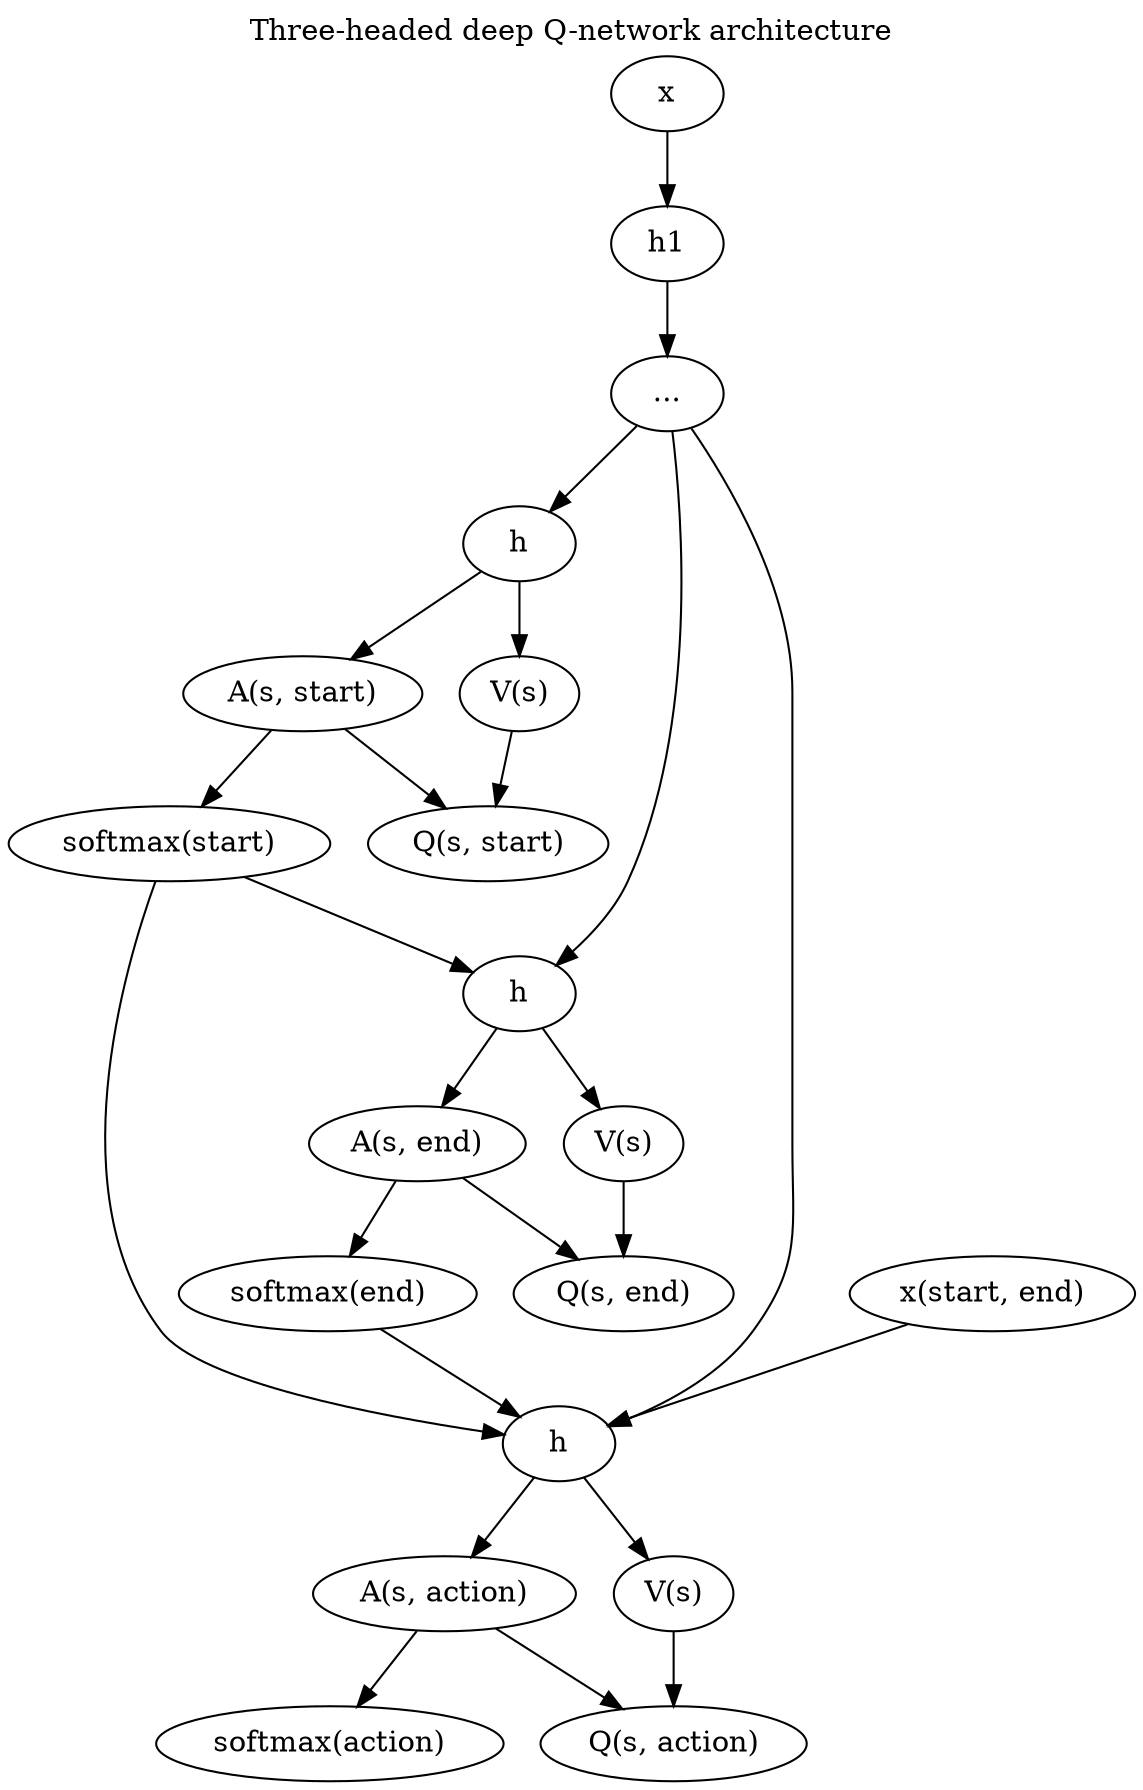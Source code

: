 digraph "ann_singlehead" { 
    // Label properies 
    graph [dpi = 300];
    label = "Three-headed deep Q-network architecture"
    labelloc = "top"
    
    // Make graph vertical 
    //rankdir = "LR"

    // Defining nodes
    input [label = "x"]
    hidden1 [label = "h1"]
    hidden2 [label = "..."]
    hidden_start [label = "h"]
    hidden_end [label = "h"]
    hidden_action [label = "h"]
    
    A_start [label = "A(s, start)"]
    V_start [label = "V(s)"]
    softmax_start [label = "softmax(start)"]
    Q_start [label = "Q(s, start)"]

    A_end [label = "A(s, end)"]
    V_end [label = "V(s)"]
    softmax_end [label = "softmax(end)"]
    Q_end [label = "Q(s, end)"]

    X_state [label = "x(start, end)"]
    A_action [label = "A(s, action)"]
    V_action [label = "V(s)"]
    softmax_action [label = "softmax(action)"]
    Q_action [label = "Q(s, action)"]

    // Definition of connections
    input -> hidden1
    hidden1 -> hidden2 

    hidden2 -> hidden_start
    hidden_start -> A_start
    hidden_start -> V_start
    A_start -> softmax_start
    A_start -> Q_start
    V_start -> Q_start

    hidden2 -> hidden_end
    hidden_end -> A_end
    hidden_end -> V_end
    A_end -> softmax_end
    A_end -> Q_end
    V_end -> Q_end

    softmax_start -> hidden_end

    hidden2 -> hidden_action
    X_state -> hidden_action
    hidden_action -> A_action
    hidden_action -> V_action
    A_action -> softmax_action
    A_action -> Q_action
    V_action -> Q_action

    softmax_start -> hidden_action
    softmax_end -> hidden_action
}
